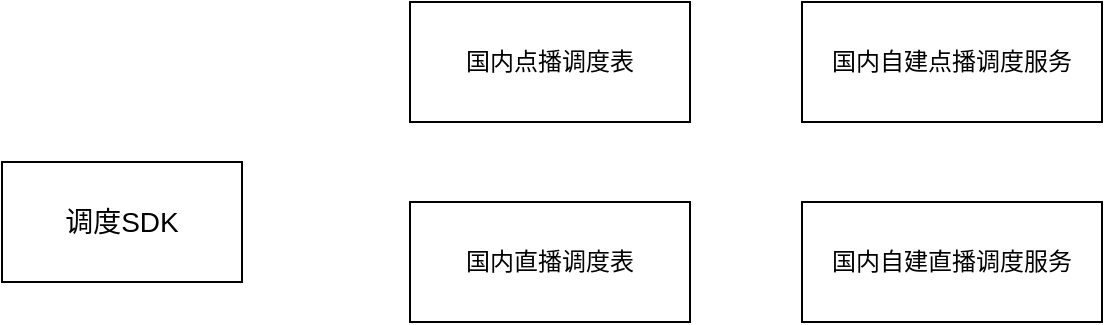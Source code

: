<mxfile version="22.1.0" type="device">
  <diagram name="第 1 页" id="C8FrO5xH6Ym7qFRzUvTT">
    <mxGraphModel dx="1242" dy="796" grid="1" gridSize="10" guides="1" tooltips="1" connect="1" arrows="1" fold="1" page="1" pageScale="1" pageWidth="827" pageHeight="1169" math="0" shadow="0">
      <root>
        <mxCell id="0" />
        <mxCell id="1" parent="0" />
        <mxCell id="Zxbccq_VnTQxbpww5rgW-1" value="国内点播调度表" style="rounded=0;whiteSpace=wrap;html=1;" vertex="1" parent="1">
          <mxGeometry x="274" y="320" width="140" height="60" as="geometry" />
        </mxCell>
        <mxCell id="Zxbccq_VnTQxbpww5rgW-2" value="&lt;font style=&quot;font-size: 14px;&quot;&gt;调度SDK&lt;/font&gt;" style="rounded=0;whiteSpace=wrap;html=1;" vertex="1" parent="1">
          <mxGeometry x="70" y="400" width="120" height="60" as="geometry" />
        </mxCell>
        <mxCell id="Zxbccq_VnTQxbpww5rgW-3" value="国内直播调度表" style="rounded=0;whiteSpace=wrap;html=1;" vertex="1" parent="1">
          <mxGeometry x="274" y="420" width="140" height="60" as="geometry" />
        </mxCell>
        <mxCell id="Zxbccq_VnTQxbpww5rgW-4" value="国内自建点播调度服务" style="whiteSpace=wrap;html=1;" vertex="1" parent="1">
          <mxGeometry x="470" y="320" width="150" height="60" as="geometry" />
        </mxCell>
        <mxCell id="Zxbccq_VnTQxbpww5rgW-5" value="国内自建直播调度服务" style="whiteSpace=wrap;html=1;" vertex="1" parent="1">
          <mxGeometry x="470" y="420" width="150" height="60" as="geometry" />
        </mxCell>
      </root>
    </mxGraphModel>
  </diagram>
</mxfile>
